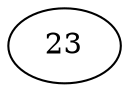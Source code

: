 digraph BST {
23 [label=23,color=black];
}
digraph BST {
23 [label=23,color=black];
23 -> 84;
84 [label=84,color=black];
}
digraph BST {
23 [label=23,color=black];
23 -> 84;
84 [label=84,color=black];
84 -> 98;
98 [label=98,color=black];
}
digraph BST {
23 [label=23,color=black];
23 -> 84;
84 [label=84,color=black];
84 -> 38 ;
84 -> 98;
98 [label=98,color=black];
38 [label=38,color=black];
}
digraph BST {
23 [label=23,color=black];
23 -> 2 ;
23 -> 84;
84 [label=84,color=black];
84 -> 38 ;
84 -> 98;
98 [label=98,color=black];
38 [label=38,color=black];
2 [label=2,color=black];
}
digraph BST {
23 [label=23,color=black];
23 -> 2 ;
23 -> 84;
84 [label=84,color=black];
84 -> 38 ;
84 -> 98;
98 [label=98,color=black];
38 [label=38,color=black];
38 -> 74;
74 [label=74,color=black];
2 [label=2,color=black];
}
digraph BST {
23 [label=23,color=black];
23 -> 2 ;
23 -> 84;
84 [label=84,color=black];
84 -> 38 ;
84 -> 98;
98 [label=98,color=black];
38 [label=38,color=black];
38 -> 74;
74 [label=74,color=black];
2 [label=2,color=black];
}
digraph BST {
23 [label=23,color=black];
23 -> 2 ;
23 -> 84;
84 [label=84,color=black];
84 -> 38 ;
84 -> 98;
98 [label=98,color=black];
38 [label=38,color=black];
38 -> 74;
74 [label=74,color=black];
74 -> 48 ;
48 [label=48,color=black];
2 [label=2,color=black];
}
digraph BST {
23 [label=23,color=black];
23 -> 2 ;
23 -> 84;
84 [label=84,color=black];
84 -> 38 ;
84 -> 98;
98 [label=98,color=black];
38 [label=38,color=black];
38 -> 74;
74 [label=74,color=black];
74 -> 48 ;
48 [label=48,color=black];
48 -> 72;
72 [label=72,color=black];
2 [label=2,color=black];
}
digraph BST {
23 [label=23,color=black];
23 -> 2 ;
23 -> 84;
84 [label=84,color=black];
84 -> 38 ;
84 -> 98;
98 [label=98,color=black];
38 [label=38,color=black];
38 -> 34 ;
38 -> 74;
74 [label=74,color=black];
74 -> 48 ;
48 [label=48,color=black];
48 -> 72;
72 [label=72,color=black];
34 [label=34,color=black];
2 [label=2,color=black];
}
